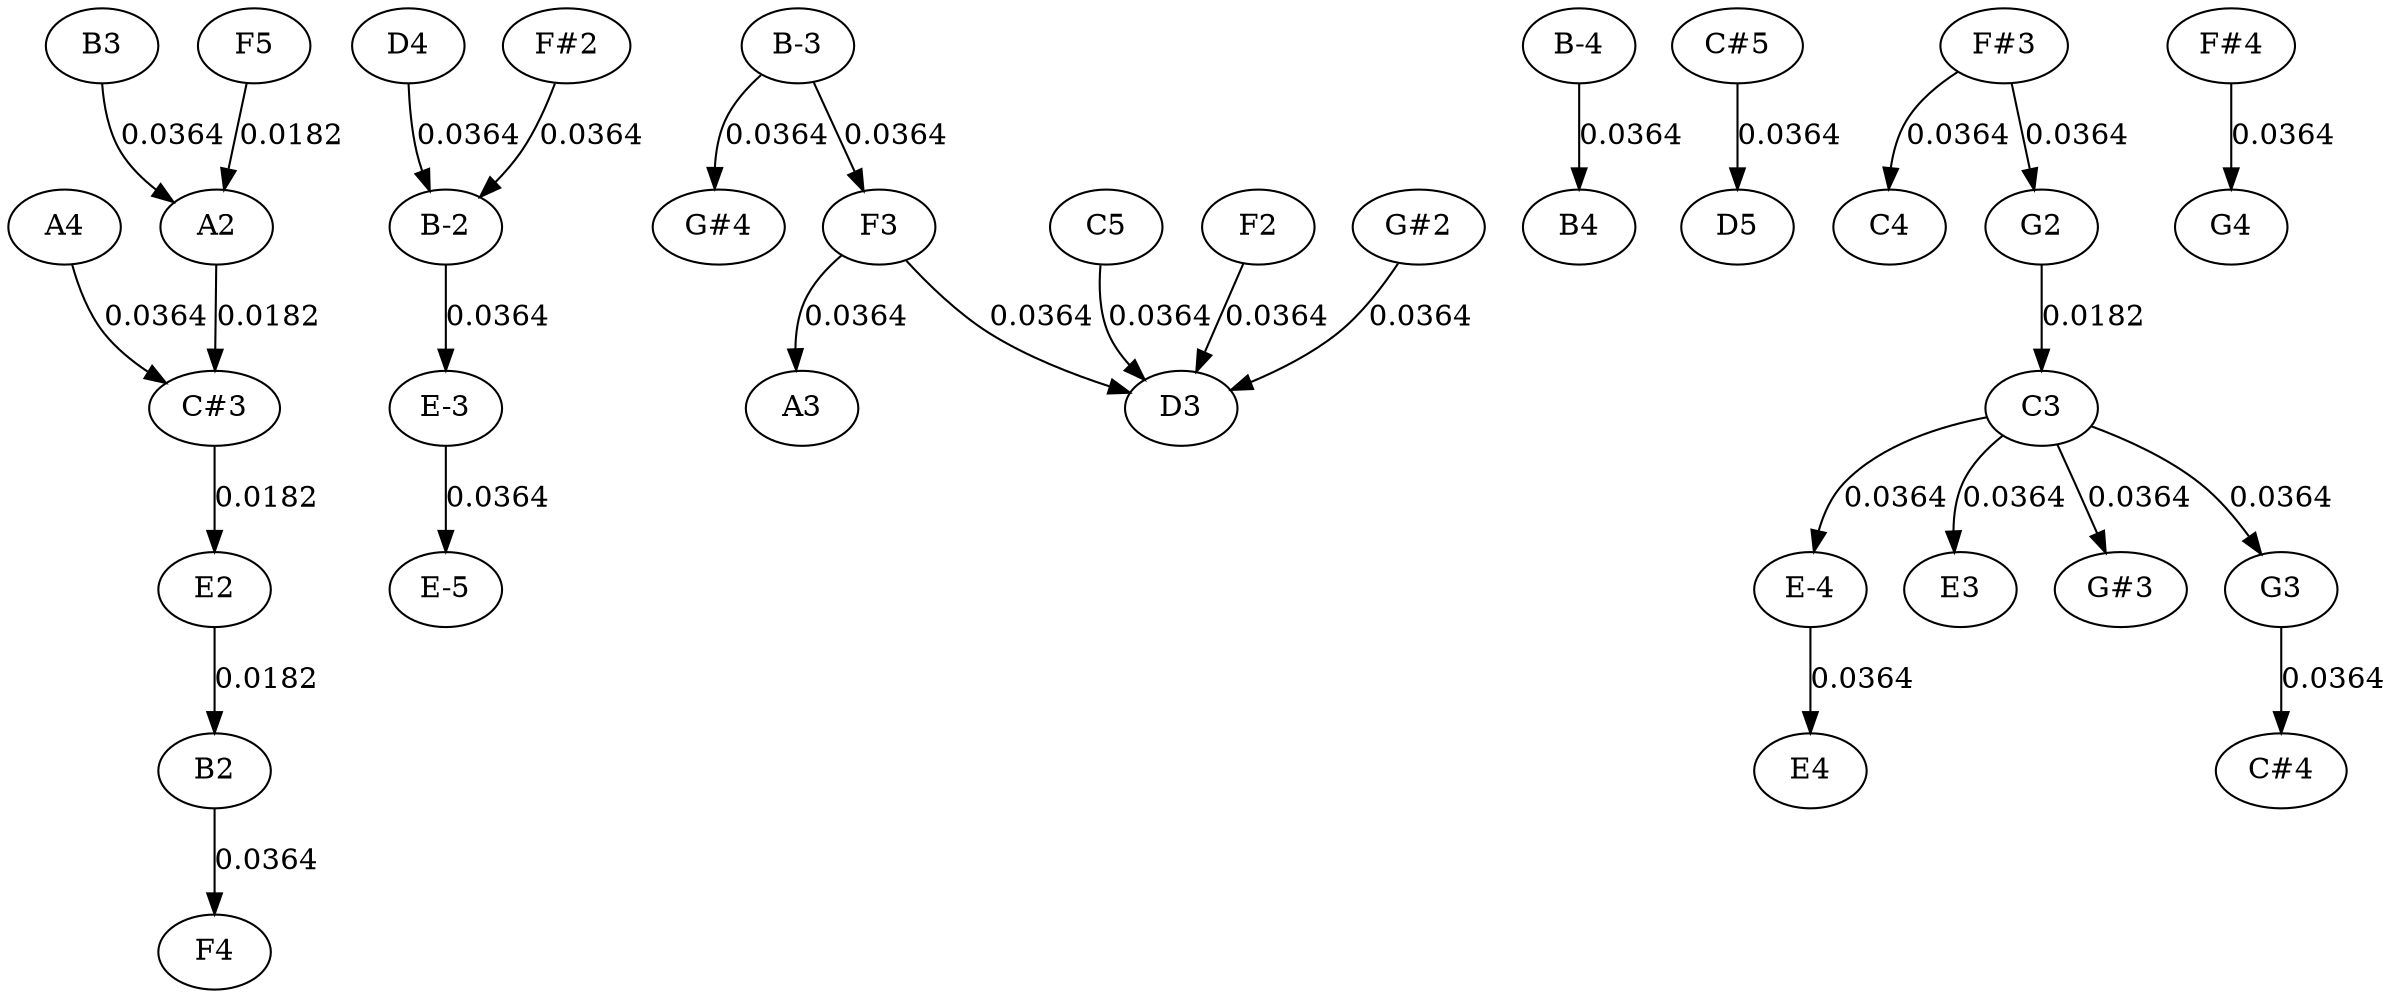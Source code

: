 strict graph {
	graph [bb="0,0,1068.5,486"];
	node [label="\N"];
	edge [arrowtype=normal,
		dir=forward
	];
	A2	 [height="0.5",
		pos="99,378",
		width="0.75"];
	"C#3"	 [height="0.5",
		pos="61,288",
		width="0.75187"];
	A2 -- "C#3"	 [label="0.0182",
		lp="103.25,333",
		pos="e,68.115,305.48 91.852,360.45 86.333,347.66 78.59,329.74 72.243,315.04"];
	E2	 [height="0.5",
		pos="61,198",
		width="0.75"];
	"C#3" -- E2	 [label="0.0182",
		lp="80.25,243",
		pos="e,61,216.05 61,269.61 61,257.24 61,240.37 61,226.22"];
	B2	 [height="0.5",
		pos="61,108",
		width="0.75"];
	E2 -- B2	 [label="0.0182",
		lp="80.25,153",
		pos="e,61,126.05 61,179.61 61,167.24 61,150.37 61,136.22"];
	A4	 [height="0.5",
		pos="27,378",
		width="0.75"];
	A4 -- "C#3"	 [label="0.0364",
		lp="53.25,333",
		pos="e,46.691,303.52 26.791,359.69 27.221,349.04 28.802,335.3 33.5,324 35.284,319.71 37.746,315.5 40.471,311.58"];
	"B-2"	 [height="0.5",
		pos="201,378",
		width="0.75"];
	"E-3"	 [height="0.5",
		pos="201,288",
		width="0.75"];
	"B-2" -- "E-3"	 [label="0.0364",
		lp="220.25,333",
		pos="e,201,306.05 201,359.61 201,347.24 201,330.37 201,316.22"];
	"E-5"	 [height="0.5",
		pos="201,198",
		width="0.75"];
	"E-3" -- "E-5"	 [label="0.0364",
		lp="220.25,243",
		pos="e,201,216.05 201,269.61 201,257.24 201,240.37 201,226.22"];
	"B-3"	 [height="0.5",
		pos="346,468",
		width="0.75"];
	"G#4"	 [height="0.5",
		pos="305,378",
		width="0.75927"];
	"B-3" -- "G#4"	 [label="0.0364",
		lp="337.25,423",
		pos="e,307.08,396.38 331.6,452.37 326.48,446.46 321.1,439.31 317.5,432 313.58,424.04 310.86,414.79 308.98,406.27"];
	F3	 [height="0.5",
		pos="378,378",
		width="0.75"];
	"B-3" -- F3	 [label="0.0364",
		lp="384.25,423",
		pos="e,371.9,395.78 352.02,450.45 356.64,437.75 363.1,419.96 368.43,405.32"];
	A3	 [height="0.5",
		pos="352,288",
		width="0.75"];
	F3 -- A3	 [label="0.0364",
		lp="373.25,333",
		pos="e,350.03,306.14 364.65,362.04 360.25,356.2 355.88,349.18 353.5,342 350.82,333.89 349.88,324.69 349.78,316.26"];
	D3	 [height="0.5",
		pos="509,288",
		width="0.75"];
	F3 -- D3	 [label="0.0364",
		lp="452.25,333",
		pos="e,485.48,297.33 390.73,362.08 401.11,350.59 416.6,334.88 432.5,324 445.92,314.82 462.13,307 476.17,301.1"];
	"B-4"	 [height="0.5",
		pos="689,468",
		width="0.75"];
	B4	 [height="0.5",
		pos="689,378",
		width="0.75"];
	"B-4" -- B4	 [label="0.0364",
		lp="708.25,423",
		pos="e,689,396.05 689,449.61 689,437.24 689,420.37 689,406.22"];
	F4	 [height="0.5",
		pos="61,18",
		width="0.75"];
	B2 -- F4	 [label="0.0364",
		lp="80.25,63",
		pos="e,61,36.05 61,89.614 61,77.24 61,60.369 61,46.22"];
	B3	 [height="0.5",
		pos="27,468",
		width="0.75"];
	B3 -- A2	 [label="0.0364",
		lp="76.25,423",
		pos="e,80.718,391.63 34.324,450.23 39.577,439.27 47.33,425 56.5,414 61.188,408.38 66.875,402.98 72.544,398.19"];
	"C#5"	 [height="0.5",
		pos="761,468",
		width="0.75187"];
	D5	 [height="0.5",
		pos="761,378",
		width="0.75"];
	"C#5" -- D5	 [label="0.0364",
		lp="780.25,423",
		pos="e,761,396.05 761,449.61 761,437.24 761,420.37 761,406.22"];
	C3	 [height="0.5",
		pos="921,288",
		width="0.75"];
	"E-4"	 [height="0.5",
		pos="812,198",
		width="0.75"];
	C3 -- "E-4"	 [label="0.0364",
		lp="865.25,243",
		pos="e,819.35,215.59 896.87,279.81 880.95,274.17 860.37,265.06 845.5,252 836.91,244.46 829.73,234.19 824.25,224.69"];
	E3	 [height="0.5",
		pos="884,198",
		width="0.75"];
	C3 -- E3	 [label="0.0364",
		lp="912.25,243",
		pos="e,884.51,216.36 906.31,272.5 901.16,266.61 895.83,259.44 892.5,252 888.96,244.11 886.87,234.97 885.65,226.53"];
	"G#3"	 [height="0.5",
		pos="957,198",
		width="0.75927"];
	C3 -- "G#3"	 [label="0.0364",
		lp="961.25,243",
		pos="e,950.26,215.48 927.77,270.45 933,257.66 940.34,239.74 946.35,225.04"];
	G3	 [height="0.5",
		pos="1030,198",
		width="0.75"];
	C3 -- G3	 [label="0.0364",
		lp="1021.2,243",
		pos="e,1018.8,214.69 942.88,277.21 955.57,270.98 971.47,262.17 984,252 994.5,243.48 1004.5,232.4 1012.5,222.56"];
	E4	 [height="0.5",
		pos="812,108",
		width="0.75"];
	"E-4" -- E4	 [label="0.0364",
		lp="831.25,153",
		pos="e,812,126.05 812,179.61 812,167.24 812,150.37 812,136.22"];
	"C#4"	 [height="0.5",
		pos="1030,108",
		width="0.75187"];
	G3 -- "C#4"	 [label="0.0364",
		lp="1049.2,153",
		pos="e,1030,126.05 1030,179.61 1030,167.24 1030,150.37 1030,136.22"];
	C5	 [height="0.5",
		pos="471,378",
		width="0.75"];
	C5 -- D3	 [label="0.0364",
		lp="500.25,333",
		pos="e,494.39,303.53 471.9,359.63 472.99,348.95 475.35,335.21 480.5,324 482.47,319.72 485.08,315.52 487.93,311.59"];
	D4	 [height="0.5",
		pos="171,468",
		width="0.75"];
	D4 -- "B-2"	 [label="0.0364",
		lp="202.25,423",
		pos="e,191.39,394.96 173.48,449.96 175.31,439.4 178.24,425.68 182.5,414 183.72,410.67 185.19,407.26 186.77,403.94"];
	"F#2"	 [height="0.5",
		pos="243,468",
		width="0.75"];
	"F#2" -- "B-2"	 [label="0.0364",
		lp="248.25,423",
		pos="e,210.79,395.15 236.59,450.05 232.46,439.53 226.79,425.81 221,414 219.41,410.76 217.65,407.41 215.85,404.11"];
	"F#3"	 [height="0.5",
		pos="866,468",
		width="0.75"];
	C4	 [height="0.5",
		pos="849,378",
		width="0.75"];
	"F#3" -- C4	 [label="0.0364",
		lp="875.25,423",
		pos="e,850.38,396.31 860.29,450.06 858.54,444.37 856.75,437.96 855.5,432 853.76,423.71 852.43,414.58 851.45,406.27"];
	G2	 [height="0.5",
		pos="921,378",
		width="0.75"];
	"F#3" -- G2	 [label="0.0364",
		lp="923.25,423",
		pos="e,913.56,395.72 878.97,452.17 883.96,446.12 889.53,438.93 894,432 899.51,423.46 904.77,413.66 909.16,404.82"];
	G2 -- C3	 [label="0.0182",
		lp="940.25,333",
		pos="e,921,306.05 921,359.61 921,347.24 921,330.37 921,316.22"];
	"F#4"	 [height="0.5",
		pos="993,468",
		width="0.75"];
	G4	 [height="0.5",
		pos="993,378",
		width="0.75"];
	"F#4" -- G4	 [label="0.0364",
		lp="1012.2,423",
		pos="e,993,396.05 993,449.61 993,437.24 993,420.37 993,406.22"];
	F2	 [height="0.5",
		pos="543,378",
		width="0.75"];
	F2 -- D3	 [label="0.0364",
		lp="549.25,333",
		pos="e,515.48,305.78 536.6,360.45 531.7,347.75 524.83,329.96 519.17,315.32"];
	F5	 [height="0.5",
		pos="99,468",
		width="0.75"];
	F5 -- A2	 [label="0.0182",
		lp="118.25,423",
		pos="e,99,396.05 99,449.61 99,437.24 99,420.37 99,406.22"];
	"G#2"	 [height="0.5",
		pos="616,378",
		width="0.75927"];
	"G#2" -- D3	 [label="0.0364",
		lp="609.25,333",
		pos="e,530.96,298.69 605.37,361.28 597.18,349.96 585.07,334.84 572,324 562.39,316.03 550.7,308.96 540.02,303.29"];
}
